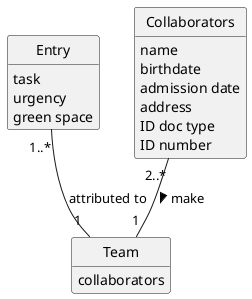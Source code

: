 @startuml
skinparam monochrome true
skinparam packageStyle rectangle
skinparam shadowing false
skinparam classAttributeIconSize 0
hide circle
hide methods

class Entry {
    task
    urgency
    green space
}

class Team{
    collaborators
}

class Collaborators{
    name
    birthdate
    admission date
    address
    contact info (mobile and email)
    ID doc type
    ID number
}

Collaborators "2..*"-- "1"Team : make >
Entry "1..*" -- "1" Team : attributed to

@enduml